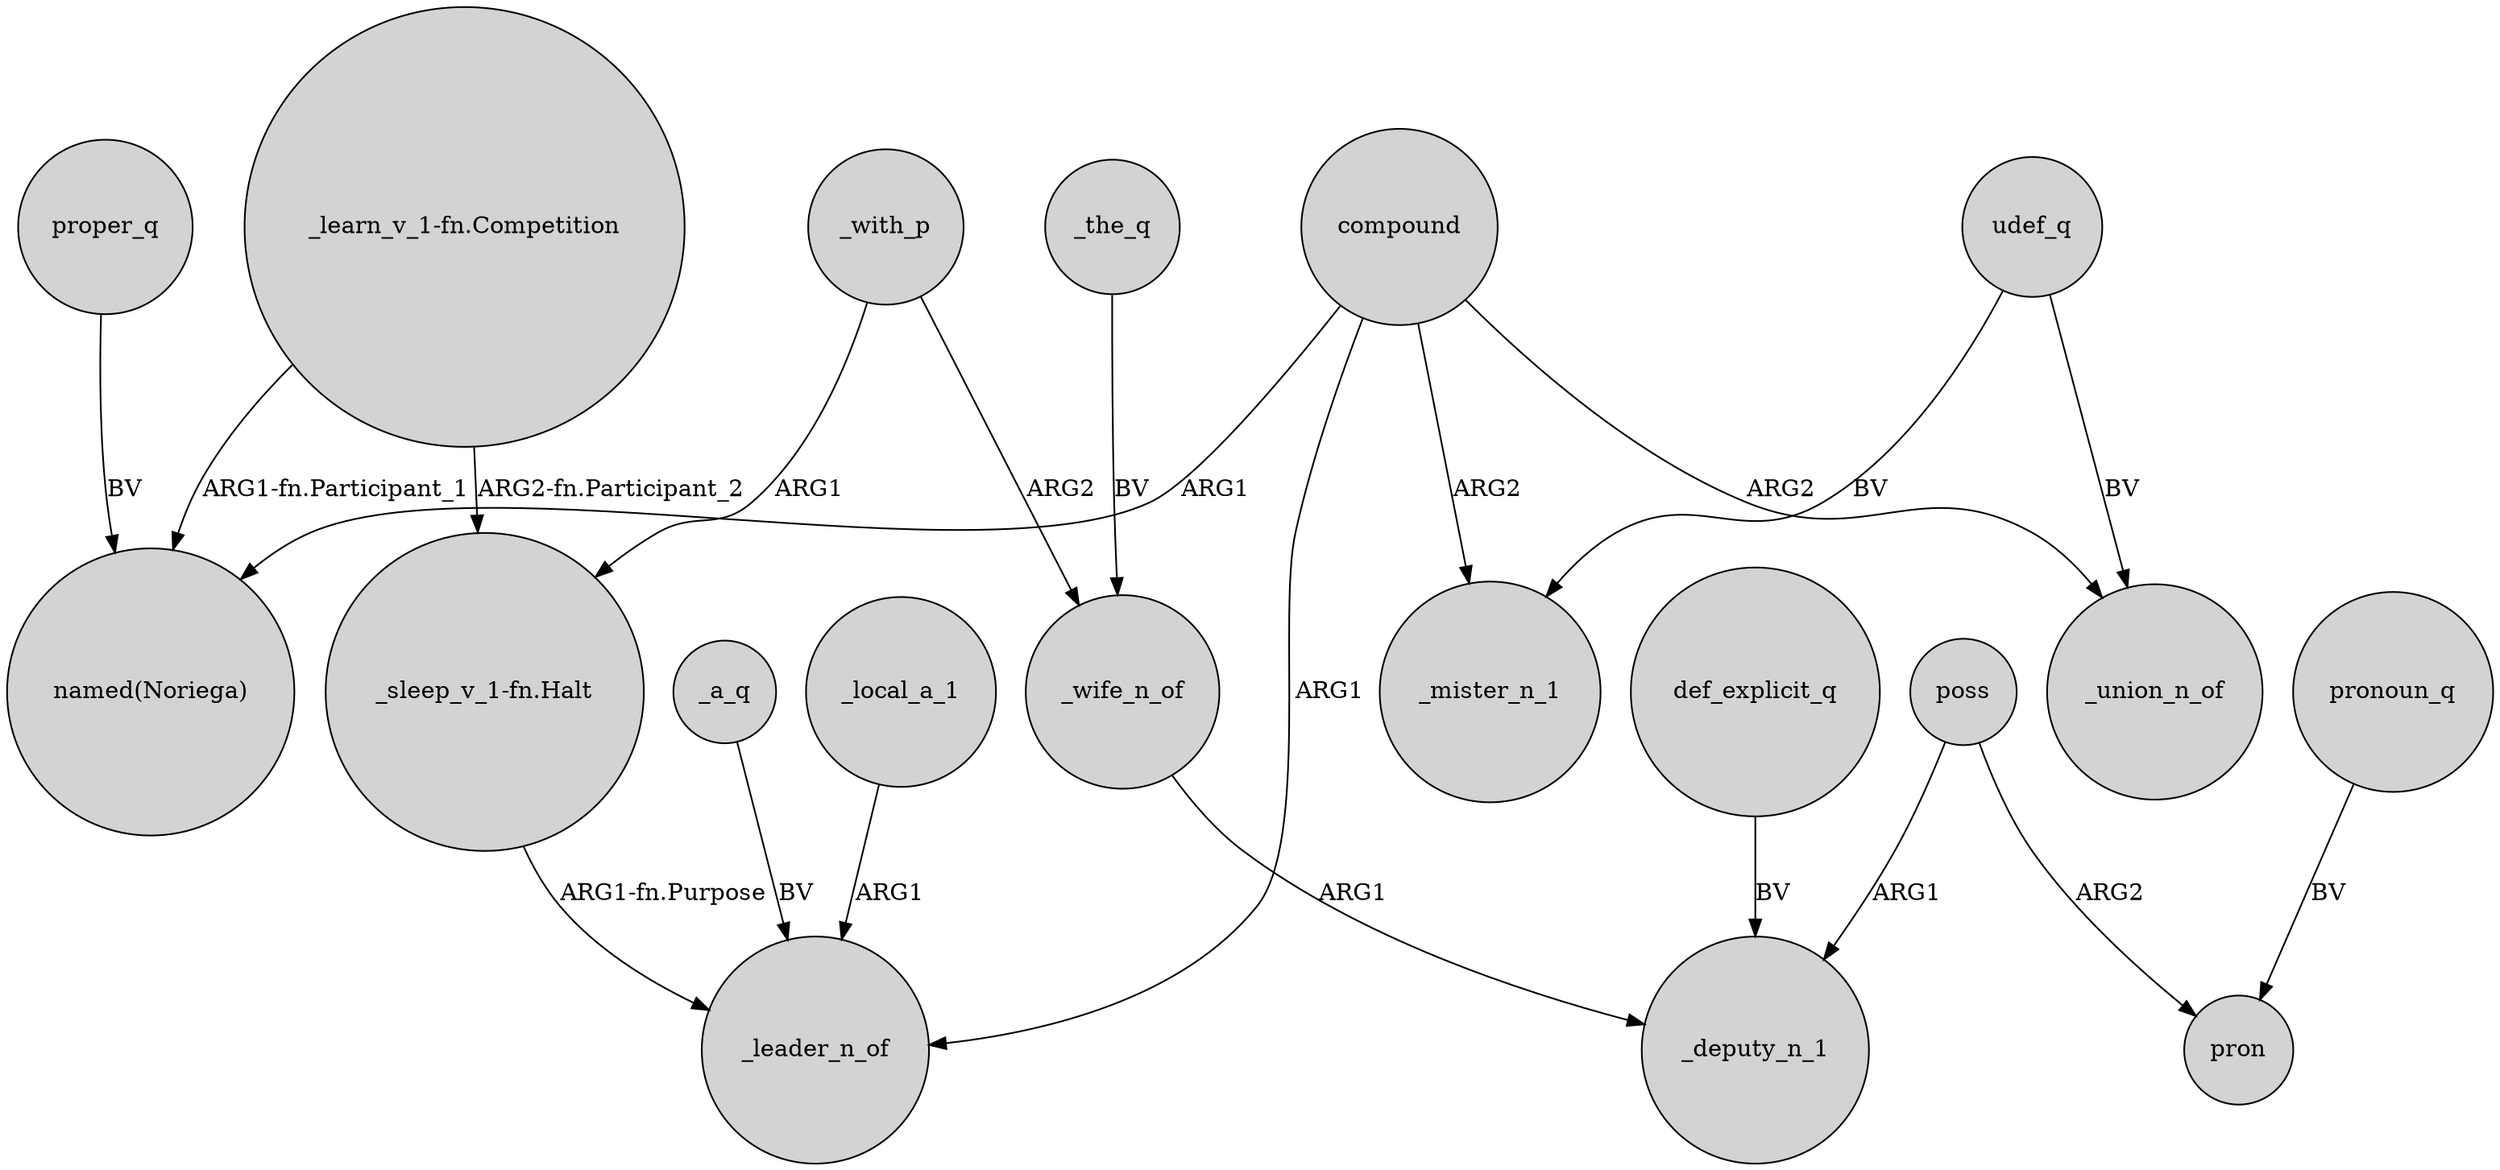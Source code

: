 digraph {
	node [shape=circle style=filled]
	compound -> "named(Noriega)" [label=ARG1]
	compound -> _union_n_of [label=ARG2]
	compound -> _mister_n_1 [label=ARG2]
	def_explicit_q -> _deputy_n_1 [label=BV]
	_with_p -> "_sleep_v_1-fn.Halt" [label=ARG1]
	_with_p -> _wife_n_of [label=ARG2]
	poss -> _deputy_n_1 [label=ARG1]
	udef_q -> _mister_n_1 [label=BV]
	_a_q -> _leader_n_of [label=BV]
	udef_q -> _union_n_of [label=BV]
	pronoun_q -> pron [label=BV]
	_the_q -> _wife_n_of [label=BV]
	poss -> pron [label=ARG2]
	"_sleep_v_1-fn.Halt" -> _leader_n_of [label="ARG1-fn.Purpose"]
	compound -> _leader_n_of [label=ARG1]
	"_learn_v_1-fn.Competition" -> "named(Noriega)" [label="ARG1-fn.Participant_1"]
	_wife_n_of -> _deputy_n_1 [label=ARG1]
	_local_a_1 -> _leader_n_of [label=ARG1]
	proper_q -> "named(Noriega)" [label=BV]
	"_learn_v_1-fn.Competition" -> "_sleep_v_1-fn.Halt" [label="ARG2-fn.Participant_2"]
}
